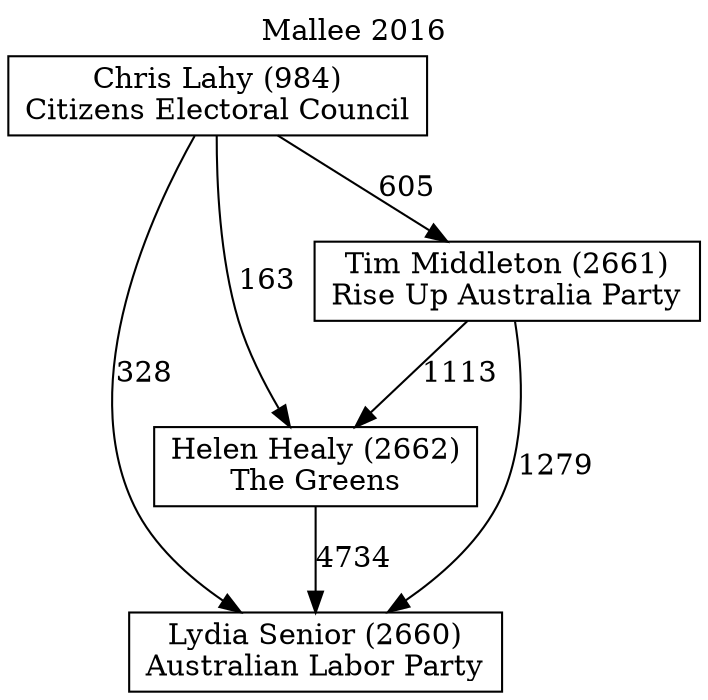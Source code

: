// House preference flow
digraph "Lydia Senior (2660)_Mallee_2016" {
	graph [label="Mallee 2016" labelloc=t mclimit=10]
	node [shape=box]
	"Lydia Senior (2660)" [label="Lydia Senior (2660)
Australian Labor Party"]
	"Helen Healy (2662)" [label="Helen Healy (2662)
The Greens"]
	"Chris Lahy (984)" [label="Chris Lahy (984)
Citizens Electoral Council"]
	"Tim Middleton (2661)" [label="Tim Middleton (2661)
Rise Up Australia Party"]
	"Tim Middleton (2661)" -> "Lydia Senior (2660)" [label=1279]
	"Helen Healy (2662)" -> "Lydia Senior (2660)" [label=4734]
	"Chris Lahy (984)" -> "Tim Middleton (2661)" [label=605]
	"Chris Lahy (984)" -> "Helen Healy (2662)" [label=163]
	"Chris Lahy (984)" -> "Lydia Senior (2660)" [label=328]
	"Tim Middleton (2661)" -> "Helen Healy (2662)" [label=1113]
}
